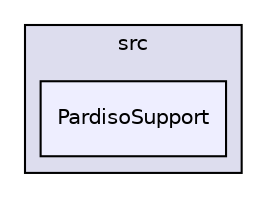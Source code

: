 digraph "include/Eigen/src/PardisoSupport" {
  compound=true
  node [ fontsize="10", fontname="Helvetica"];
  edge [ labelfontsize="10", labelfontname="Helvetica"];
  subgraph clusterdir_17db75917637b7e81f1284e33243b998 {
    graph [ bgcolor="#ddddee", pencolor="black", label="src" fontname="Helvetica", fontsize="10", URL="dir_17db75917637b7e81f1284e33243b998.html"]
  dir_b30c784ac6f08feec3168e340ce0d83c [shape=box, label="PardisoSupport", style="filled", fillcolor="#eeeeff", pencolor="black", URL="dir_b30c784ac6f08feec3168e340ce0d83c.html"];
  }
}
